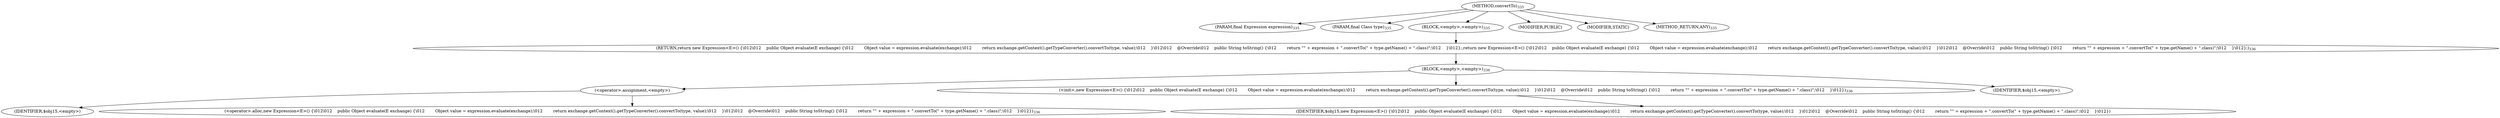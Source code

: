 digraph "convertTo" {  
"236" [label = <(METHOD,convertTo)<SUB>335</SUB>> ]
"237" [label = <(PARAM,final Expression expression)<SUB>335</SUB>> ]
"238" [label = <(PARAM,final Class type)<SUB>335</SUB>> ]
"239" [label = <(BLOCK,&lt;empty&gt;,&lt;empty&gt;)<SUB>335</SUB>> ]
"240" [label = <(RETURN,return new Expression&lt;E&gt;() {\012\012    public Object evaluate(E exchange) {\012        Object value = expression.evaluate(exchange);\012        return exchange.getContext().getTypeConverter().convertTo(type, value);\012    }\012\012    @Override\012    public String toString() {\012        return &quot;&quot; + expression + &quot;.convertTo(&quot; + type.getName() + &quot;.class)&quot;;\012    }\012};,return new Expression&lt;E&gt;() {\012\012    public Object evaluate(E exchange) {\012        Object value = expression.evaluate(exchange);\012        return exchange.getContext().getTypeConverter().convertTo(type, value);\012    }\012\012    @Override\012    public String toString() {\012        return &quot;&quot; + expression + &quot;.convertTo(&quot; + type.getName() + &quot;.class)&quot;;\012    }\012};)<SUB>336</SUB>> ]
"241" [label = <(BLOCK,&lt;empty&gt;,&lt;empty&gt;)<SUB>336</SUB>> ]
"242" [label = <(&lt;operator&gt;.assignment,&lt;empty&gt;)> ]
"243" [label = <(IDENTIFIER,$obj15,&lt;empty&gt;)> ]
"244" [label = <(&lt;operator&gt;.alloc,new Expression&lt;E&gt;() {\012\012    public Object evaluate(E exchange) {\012        Object value = expression.evaluate(exchange);\012        return exchange.getContext().getTypeConverter().convertTo(type, value);\012    }\012\012    @Override\012    public String toString() {\012        return &quot;&quot; + expression + &quot;.convertTo(&quot; + type.getName() + &quot;.class)&quot;;\012    }\012})<SUB>336</SUB>> ]
"245" [label = <(&lt;init&gt;,new Expression&lt;E&gt;() {\012\012    public Object evaluate(E exchange) {\012        Object value = expression.evaluate(exchange);\012        return exchange.getContext().getTypeConverter().convertTo(type, value);\012    }\012\012    @Override\012    public String toString() {\012        return &quot;&quot; + expression + &quot;.convertTo(&quot; + type.getName() + &quot;.class)&quot;;\012    }\012})<SUB>336</SUB>> ]
"246" [label = <(IDENTIFIER,$obj15,new Expression&lt;E&gt;() {\012\012    public Object evaluate(E exchange) {\012        Object value = expression.evaluate(exchange);\012        return exchange.getContext().getTypeConverter().convertTo(type, value);\012    }\012\012    @Override\012    public String toString() {\012        return &quot;&quot; + expression + &quot;.convertTo(&quot; + type.getName() + &quot;.class)&quot;;\012    }\012})> ]
"247" [label = <(IDENTIFIER,$obj15,&lt;empty&gt;)> ]
"248" [label = <(MODIFIER,PUBLIC)> ]
"249" [label = <(MODIFIER,STATIC)> ]
"250" [label = <(METHOD_RETURN,ANY)<SUB>335</SUB>> ]
  "236" -> "237" 
  "236" -> "238" 
  "236" -> "239" 
  "236" -> "248" 
  "236" -> "249" 
  "236" -> "250" 
  "239" -> "240" 
  "240" -> "241" 
  "241" -> "242" 
  "241" -> "245" 
  "241" -> "247" 
  "242" -> "243" 
  "242" -> "244" 
  "245" -> "246" 
}
